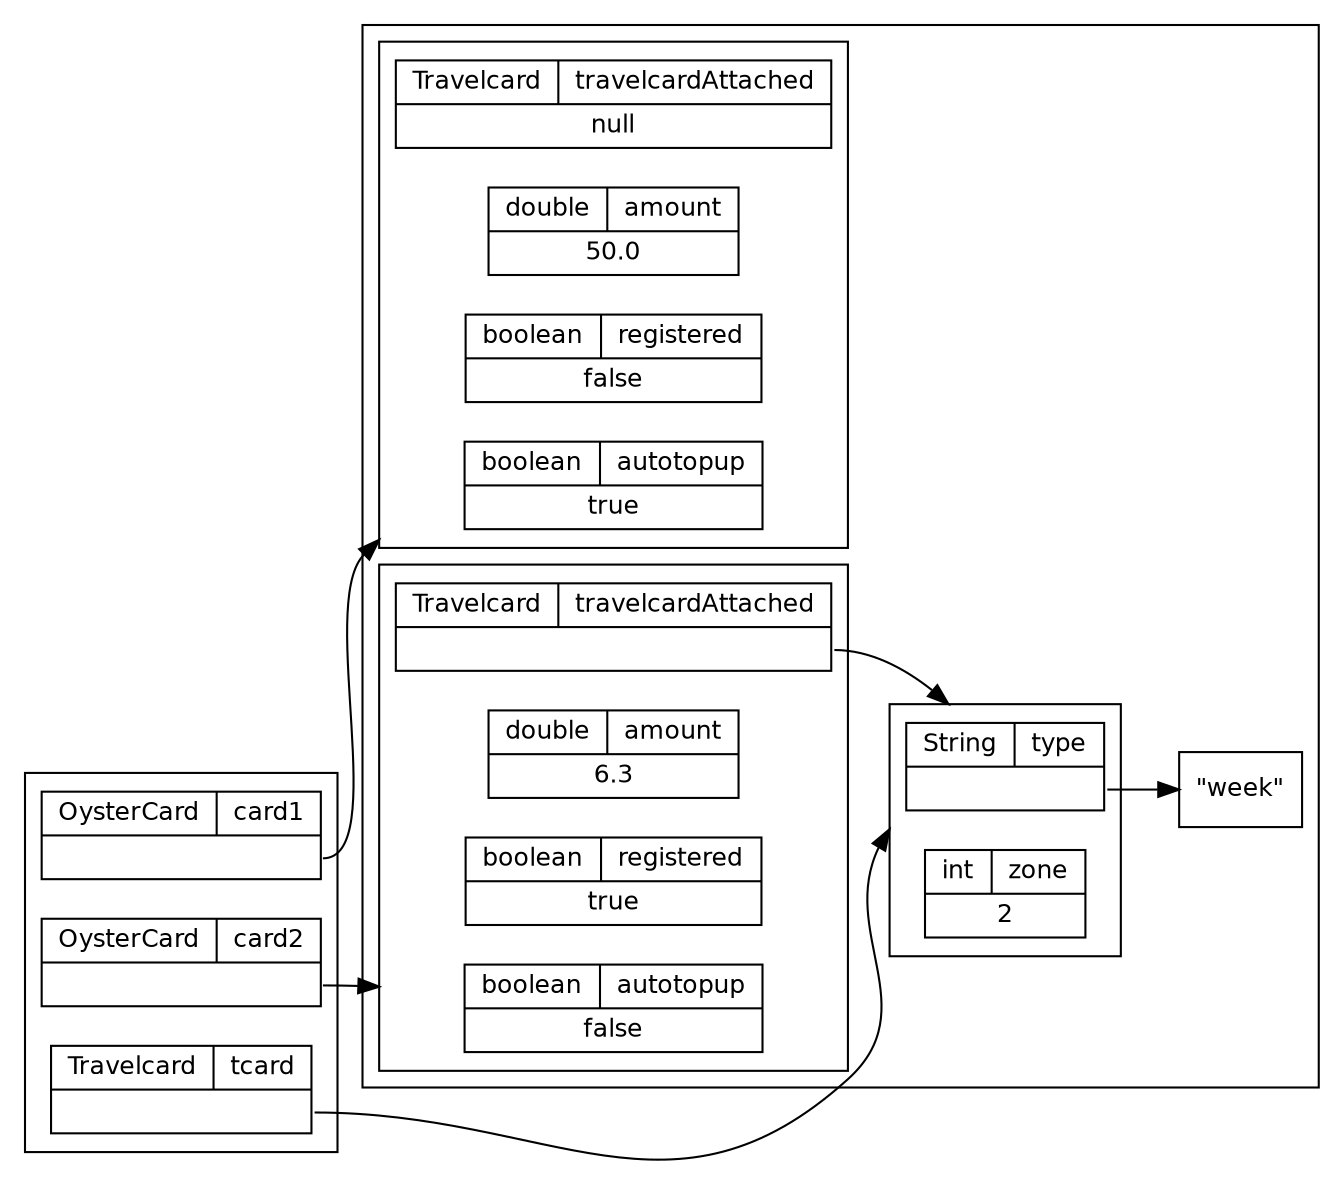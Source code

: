 digraph Oyster1 {
    compound=true;
    fontname = "Bitstream Vera Sans"
    fontsize = 12
    rankdir=LR
    
    node [shape="record", fontname = "Bitstream Vera Sans", fontsize = 12];
    
    subgraph cluster_Stack {
        card2 [label="{OysterCard|card2}|<v>"];
        tcard [label="{Travelcard|tcard}|<v>"];
        card1 [label="{OysterCard|card1}|<v>"];
    }

    subgraph cluster_Heap {
        subgraph cluster_card2 {
            card2_travelcardAttached [label="{Travelcard|travelcardAttached}|<v>"];
            card2_amount [label="{double|amount}|<v>6.3"];            
            card2_registered [label="{boolean|registered}|<v>true"];
            card2_autotopup [label="{boolean|autotopup}|<v>false"];
        }
        card2_travelcardAttached:v -> tcard_type [lhead=cluster_tcard];

        subgraph cluster_tcard {
            tcard_zone [label="{int|zone}|<v>2"];
            tcard_type [label="{String|type}|<v>"];
        }
        tcard_type_String [label="\"week\""];
        tcard_type:v -> tcard_type_String;
        
        subgraph cluster_card1 {
            card1_travelcardAttached [label="{Travelcard|travelcardAttached}|<v>null"];
            card1_amount [label="{double|amount}|<v>50.0"];            
            card1_registered [label="{boolean|registered}|<v>false"];
            card1_autotopup [label="{boolean|autotopup}|<v>true"];
        }
    }
    
    card1:v -> card1_autotopup [lhead=cluster_card1];
    tcard:v -> tcard_type [lhead=cluster_tcard];
    card2:v -> card2_autotopup [lhead=cluster_card2];
}
